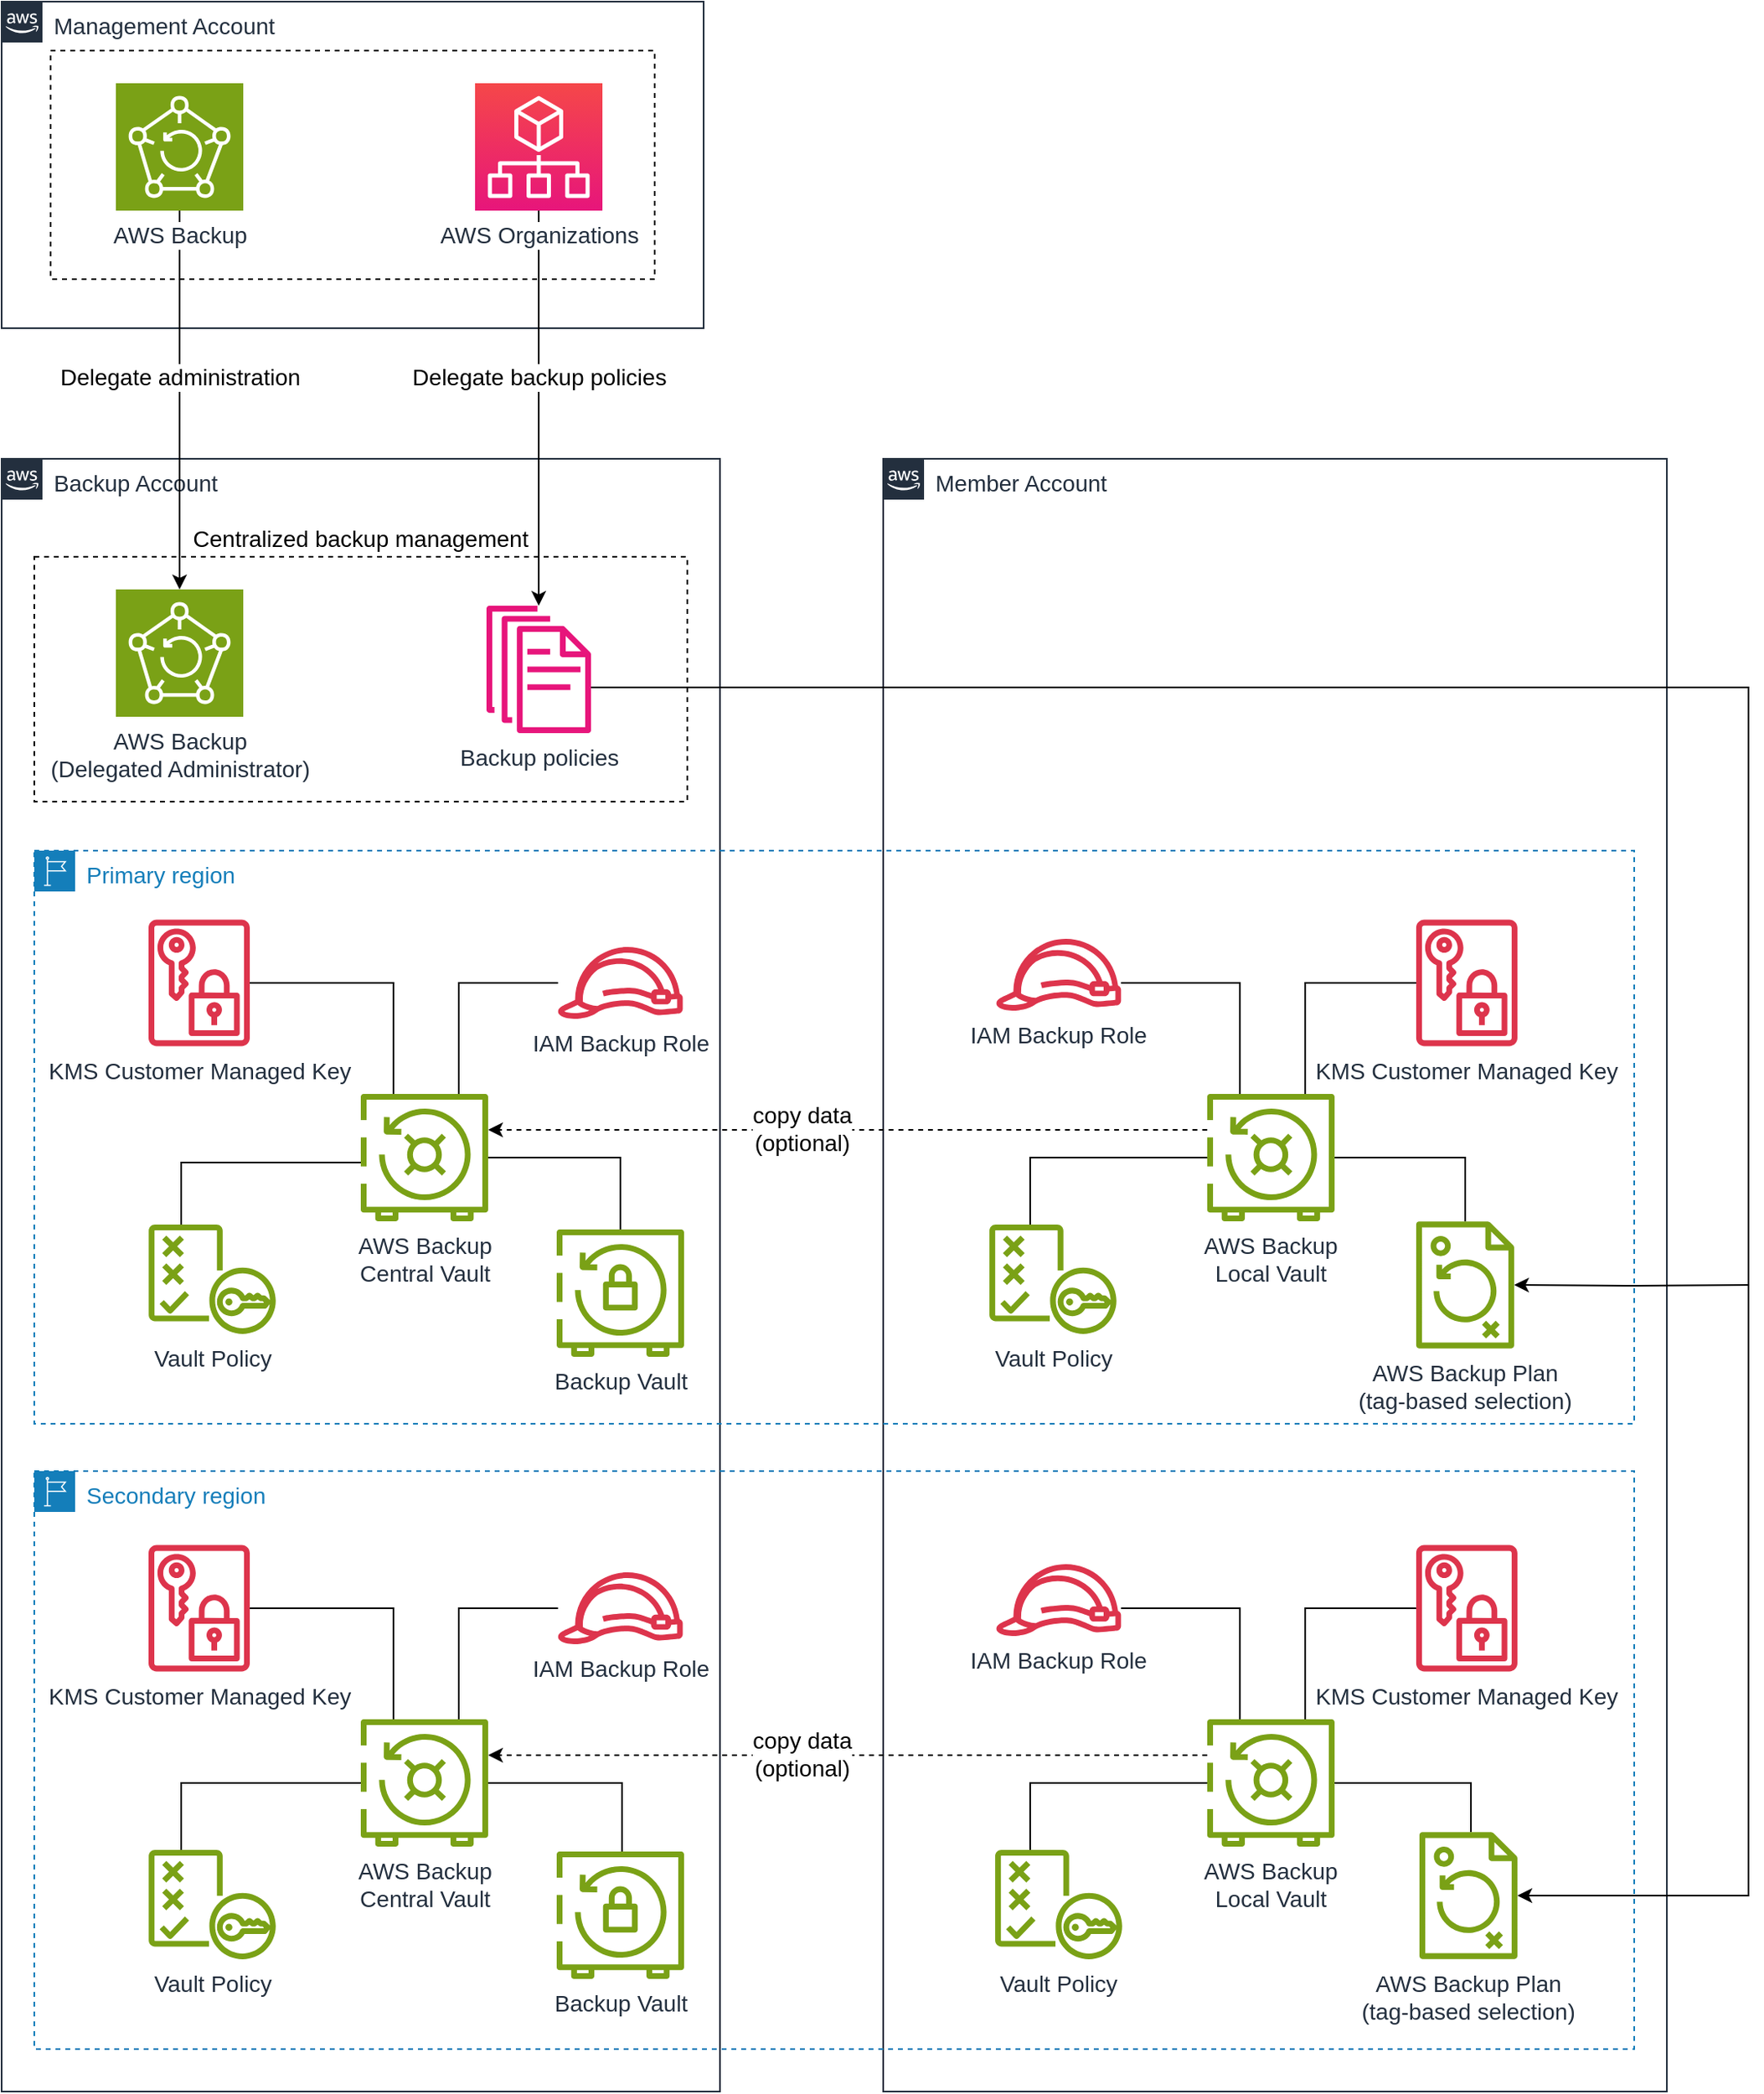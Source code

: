 <mxfile version="24.2.5" type="device">
  <diagram id="uTrvD8UDYwbEMfuhj46e" name="Page-1">
    <mxGraphModel dx="1434" dy="1254" grid="1" gridSize="10" guides="1" tooltips="1" connect="1" arrows="1" fold="1" page="0" pageScale="1" pageWidth="850" pageHeight="1100" math="0" shadow="0">
      <root>
        <mxCell id="0" />
        <mxCell id="1" parent="0" />
        <mxCell id="rybmFJq2nmyfAco3rUm7-1" value="Backup Account" style="points=[[0,0],[0.25,0],[0.5,0],[0.75,0],[1,0],[1,0.25],[1,0.5],[1,0.75],[1,1],[0.75,1],[0.5,1],[0.25,1],[0,1],[0,0.75],[0,0.5],[0,0.25]];outlineConnect=0;gradientColor=none;html=1;whiteSpace=wrap;fontSize=14;fontStyle=0;container=0;pointerEvents=0;collapsible=0;recursiveResize=0;shape=mxgraph.aws4.group;grIcon=mxgraph.aws4.group_aws_cloud_alt;strokeColor=#232F3E;fillColor=default;verticalAlign=top;align=left;spacingLeft=30;fontColor=#232F3E;dashed=0;" parent="1" vertex="1">
          <mxGeometry x="230" y="80" width="440" height="1000" as="geometry" />
        </mxCell>
        <mxCell id="jvovS7ngpg3Jv1XjrWg3-9" value="Centralized backup management" style="rounded=0;whiteSpace=wrap;html=1;labelBackgroundColor=default;labelBorderColor=none;strokeWidth=1;fontSize=14;fontColor=#000000;fillColor=none;dashed=1;labelPosition=center;verticalLabelPosition=top;align=center;verticalAlign=bottom;" parent="1" vertex="1">
          <mxGeometry x="250" y="140" width="400" height="150" as="geometry" />
        </mxCell>
        <mxCell id="rybmFJq2nmyfAco3rUm7-2" value="Member Account" style="points=[[0,0],[0.25,0],[0.5,0],[0.75,0],[1,0],[1,0.25],[1,0.5],[1,0.75],[1,1],[0.75,1],[0.5,1],[0.25,1],[0,1],[0,0.75],[0,0.5],[0,0.25]];outlineConnect=0;gradientColor=none;html=1;whiteSpace=wrap;fontSize=14;fontStyle=0;container=0;pointerEvents=0;collapsible=0;recursiveResize=0;shape=mxgraph.aws4.group;grIcon=mxgraph.aws4.group_aws_cloud_alt;strokeColor=#232F3E;fillColor=default;verticalAlign=top;align=left;spacingLeft=30;fontColor=#232F3E;dashed=0;labelBackgroundColor=default;" parent="1" vertex="1">
          <mxGeometry x="770" y="80" width="480" height="1000" as="geometry" />
        </mxCell>
        <mxCell id="rybmFJq2nmyfAco3rUm7-6" value="Management Account" style="points=[[0,0],[0.25,0],[0.5,0],[0.75,0],[1,0],[1,0.25],[1,0.5],[1,0.75],[1,1],[0.75,1],[0.5,1],[0.25,1],[0,1],[0,0.75],[0,0.5],[0,0.25]];outlineConnect=0;gradientColor=none;html=1;whiteSpace=wrap;fontSize=14;fontStyle=0;container=0;pointerEvents=0;collapsible=0;recursiveResize=0;shape=mxgraph.aws4.group;grIcon=mxgraph.aws4.group_aws_cloud_alt;strokeColor=#232F3E;fillColor=default;verticalAlign=top;align=left;spacingLeft=30;fontColor=#232F3E;dashed=0;" parent="1" vertex="1">
          <mxGeometry x="230" y="-200" width="430" height="200" as="geometry" />
        </mxCell>
        <mxCell id="rybmFJq2nmyfAco3rUm7-3" value="Primary region" style="points=[[0,0],[0.25,0],[0.5,0],[0.75,0],[1,0],[1,0.25],[1,0.5],[1,0.75],[1,1],[0.75,1],[0.5,1],[0.25,1],[0,1],[0,0.75],[0,0.5],[0,0.25]];outlineConnect=0;gradientColor=none;html=1;whiteSpace=wrap;fontSize=14;fontStyle=0;container=0;pointerEvents=0;collapsible=0;recursiveResize=0;shape=mxgraph.aws4.group;grIcon=mxgraph.aws4.group_region;strokeColor=#147EBA;fillColor=none;verticalAlign=top;align=left;spacingLeft=30;fontColor=#147EBA;dashed=1;" parent="1" vertex="1">
          <mxGeometry x="250" y="320" width="980" height="351" as="geometry" />
        </mxCell>
        <mxCell id="rybmFJq2nmyfAco3rUm7-45" style="edgeStyle=orthogonalEdgeStyle;rounded=0;orthogonalLoop=1;jettySize=auto;html=1;strokeWidth=1;endArrow=none;endFill=0;elbow=vertical;fontSize=14;" parent="1" source="rybmFJq2nmyfAco3rUm7-9" target="jvovS7ngpg3Jv1XjrWg3-2" edge="1">
          <mxGeometry relative="1" as="geometry">
            <Array as="points">
              <mxPoint x="609" y="508" />
            </Array>
            <mxPoint x="559" y="541" as="targetPoint" />
          </mxGeometry>
        </mxCell>
        <mxCell id="rybmFJq2nmyfAco3rUm7-9" value="AWS Backup&lt;br style=&quot;font-size: 14px;&quot;&gt;Central Vault" style="sketch=0;outlineConnect=0;fontColor=#232F3E;gradientColor=none;fillColor=#7AA116;strokeColor=none;dashed=0;verticalLabelPosition=bottom;verticalAlign=top;align=center;html=1;fontSize=14;fontStyle=0;aspect=fixed;pointerEvents=1;shape=mxgraph.aws4.backup_vault;labelBackgroundColor=default;" parent="1" vertex="1">
          <mxGeometry x="450" y="469" width="78" height="78" as="geometry" />
        </mxCell>
        <mxCell id="rybmFJq2nmyfAco3rUm7-32" style="edgeStyle=orthogonalEdgeStyle;rounded=0;orthogonalLoop=1;jettySize=auto;html=1;strokeWidth=1;endArrow=none;endFill=0;elbow=vertical;fontSize=14;" parent="1" source="rybmFJq2nmyfAco3rUm7-8" target="rybmFJq2nmyfAco3rUm7-17" edge="1">
          <mxGeometry relative="1" as="geometry">
            <Array as="points">
              <mxPoint x="1127" y="508" />
            </Array>
          </mxGeometry>
        </mxCell>
        <mxCell id="rybmFJq2nmyfAco3rUm7-8" value="AWS Backup Plan&lt;br style=&quot;font-size: 14px;&quot;&gt;(tag-based selection)" style="sketch=0;outlineConnect=0;fontColor=#232F3E;gradientColor=none;fillColor=#7AA116;strokeColor=none;dashed=0;verticalLabelPosition=bottom;verticalAlign=top;align=center;html=1;fontSize=14;fontStyle=0;aspect=fixed;pointerEvents=1;shape=mxgraph.aws4.backup_plan;" parent="1" vertex="1">
          <mxGeometry x="1096.46" y="547" width="60" height="78" as="geometry" />
        </mxCell>
        <mxCell id="rybmFJq2nmyfAco3rUm7-16" value="IAM Backup Role" style="sketch=0;outlineConnect=0;fontColor=#232F3E;gradientColor=none;fillColor=#DD344C;strokeColor=none;dashed=0;verticalLabelPosition=bottom;verticalAlign=top;align=center;html=1;fontSize=14;fontStyle=0;aspect=fixed;pointerEvents=1;shape=mxgraph.aws4.role;" parent="1" vertex="1">
          <mxGeometry x="838.46" y="374" width="78" height="44" as="geometry" />
        </mxCell>
        <mxCell id="rybmFJq2nmyfAco3rUm7-33" style="edgeStyle=orthogonalEdgeStyle;rounded=0;orthogonalLoop=1;jettySize=auto;html=1;strokeWidth=1;endArrow=none;endFill=0;elbow=vertical;fontSize=14;" parent="1" source="rybmFJq2nmyfAco3rUm7-17" target="rybmFJq2nmyfAco3rUm7-16" edge="1">
          <mxGeometry relative="1" as="geometry">
            <Array as="points">
              <mxPoint x="988.46" y="401" />
            </Array>
          </mxGeometry>
        </mxCell>
        <mxCell id="rybmFJq2nmyfAco3rUm7-37" style="edgeStyle=orthogonalEdgeStyle;rounded=0;orthogonalLoop=1;jettySize=auto;html=1;strokeWidth=1;endArrow=none;endFill=0;elbow=vertical;fontSize=14;" parent="1" edge="1">
          <mxGeometry relative="1" as="geometry">
            <mxPoint x="1007.503" y="470" as="sourcePoint" />
            <mxPoint x="1096.46" y="401.043" as="targetPoint" />
            <Array as="points">
              <mxPoint x="1028.46" y="470" />
              <mxPoint x="1028.46" y="401" />
            </Array>
          </mxGeometry>
        </mxCell>
        <mxCell id="rybmFJq2nmyfAco3rUm7-38" style="edgeStyle=orthogonalEdgeStyle;rounded=0;orthogonalLoop=1;jettySize=auto;html=1;strokeWidth=1;endArrow=none;endFill=0;elbow=vertical;fontSize=14;" parent="1" source="rybmFJq2nmyfAco3rUm7-17" target="rybmFJq2nmyfAco3rUm7-19" edge="1">
          <mxGeometry relative="1" as="geometry">
            <Array as="points">
              <mxPoint x="860" y="508" />
            </Array>
          </mxGeometry>
        </mxCell>
        <mxCell id="rybmFJq2nmyfAco3rUm7-52" style="edgeStyle=orthogonalEdgeStyle;rounded=0;orthogonalLoop=1;jettySize=auto;html=1;strokeWidth=1;fontColor=#000000;endArrow=classic;endFill=1;elbow=vertical;curved=1;dashed=1;fillColor=#dae8fc;strokeColor=#000000;fontSize=14;" parent="1" source="rybmFJq2nmyfAco3rUm7-17" target="rybmFJq2nmyfAco3rUm7-9" edge="1">
          <mxGeometry relative="1" as="geometry">
            <Array as="points">
              <mxPoint x="730" y="491" />
              <mxPoint x="730" y="491" />
            </Array>
          </mxGeometry>
        </mxCell>
        <mxCell id="rybmFJq2nmyfAco3rUm7-54" value="copy data&lt;br style=&quot;font-size: 14px;&quot;&gt;(optional)" style="edgeLabel;html=1;align=center;verticalAlign=middle;resizable=0;points=[];fontColor=#000000;fontSize=14;" parent="rybmFJq2nmyfAco3rUm7-52" vertex="1" connectable="0">
          <mxGeometry x="0.112" y="-1" relative="1" as="geometry">
            <mxPoint x="-4" as="offset" />
          </mxGeometry>
        </mxCell>
        <mxCell id="rybmFJq2nmyfAco3rUm7-17" value="AWS Backup&lt;br style=&quot;font-size: 14px;&quot;&gt;Local Vault" style="sketch=0;outlineConnect=0;fontColor=#232F3E;gradientColor=none;fillColor=#7AA116;strokeColor=none;dashed=0;verticalLabelPosition=bottom;verticalAlign=top;align=center;html=1;fontSize=14;fontStyle=0;aspect=fixed;pointerEvents=1;shape=mxgraph.aws4.backup_vault;" parent="1" vertex="1">
          <mxGeometry x="968.46" y="469" width="78" height="78" as="geometry" />
        </mxCell>
        <mxCell id="rybmFJq2nmyfAco3rUm7-19" value="Vault Policy" style="sketch=0;outlineConnect=0;fontColor=#232F3E;gradientColor=none;fillColor=#7AA116;strokeColor=none;dashed=0;verticalLabelPosition=bottom;verticalAlign=top;align=center;html=1;fontSize=14;fontStyle=0;pointerEvents=1;shape=mxgraph.aws4.policy;fontFamily=Helvetica;" parent="1" vertex="1">
          <mxGeometry x="834.96" y="549" width="78" height="67" as="geometry" />
        </mxCell>
        <mxCell id="rybmFJq2nmyfAco3rUm7-20" value="KMS Customer Managed Key" style="sketch=0;outlineConnect=0;fontColor=#232F3E;gradientColor=none;fillColor=#DD344C;strokeColor=none;dashed=0;verticalLabelPosition=bottom;verticalAlign=top;align=center;html=1;fontSize=14;fontStyle=0;aspect=fixed;pointerEvents=1;shape=mxgraph.aws4.data_encryption_key;" parent="1" vertex="1">
          <mxGeometry x="1096.46" y="362" width="62" height="78" as="geometry" />
        </mxCell>
        <mxCell id="rybmFJq2nmyfAco3rUm7-44" style="edgeStyle=orthogonalEdgeStyle;rounded=0;orthogonalLoop=1;jettySize=auto;html=1;strokeWidth=1;endArrow=none;endFill=0;elbow=vertical;fontSize=14;" parent="1" source="rybmFJq2nmyfAco3rUm7-39" target="rybmFJq2nmyfAco3rUm7-9" edge="1">
          <mxGeometry relative="1" as="geometry">
            <Array as="points">
              <mxPoint x="510" y="401" />
            </Array>
          </mxGeometry>
        </mxCell>
        <mxCell id="rybmFJq2nmyfAco3rUm7-39" value="IAM Backup Role" style="sketch=0;outlineConnect=0;fontColor=#232F3E;gradientColor=none;fillColor=#DD344C;strokeColor=none;dashed=0;verticalLabelPosition=bottom;verticalAlign=top;align=center;html=1;fontSize=14;fontStyle=0;aspect=fixed;pointerEvents=1;shape=mxgraph.aws4.role;" parent="1" vertex="1">
          <mxGeometry x="570" y="379" width="78" height="44" as="geometry" />
        </mxCell>
        <mxCell id="rybmFJq2nmyfAco3rUm7-43" style="edgeStyle=orthogonalEdgeStyle;rounded=0;orthogonalLoop=1;jettySize=auto;html=1;strokeWidth=1;endArrow=none;endFill=0;elbow=vertical;fontSize=14;" parent="1" source="rybmFJq2nmyfAco3rUm7-40" target="rybmFJq2nmyfAco3rUm7-9" edge="1">
          <mxGeometry relative="1" as="geometry">
            <Array as="points">
              <mxPoint x="470" y="401" />
            </Array>
          </mxGeometry>
        </mxCell>
        <mxCell id="rybmFJq2nmyfAco3rUm7-40" value="KMS&amp;nbsp;Customer Managed Key" style="sketch=0;outlineConnect=0;fontColor=#232F3E;gradientColor=none;fillColor=#DD344C;strokeColor=none;dashed=0;verticalLabelPosition=bottom;verticalAlign=top;align=center;html=1;fontSize=14;fontStyle=0;aspect=fixed;pointerEvents=1;shape=mxgraph.aws4.data_encryption_key;" parent="1" vertex="1">
          <mxGeometry x="320" y="362" width="62" height="78" as="geometry" />
        </mxCell>
        <mxCell id="rybmFJq2nmyfAco3rUm7-42" style="edgeStyle=orthogonalEdgeStyle;rounded=0;orthogonalLoop=1;jettySize=auto;html=1;strokeWidth=1;endArrow=none;endFill=0;elbow=vertical;fontSize=14;" parent="1" source="rybmFJq2nmyfAco3rUm7-41" target="rybmFJq2nmyfAco3rUm7-9" edge="1">
          <mxGeometry relative="1" as="geometry">
            <Array as="points">
              <mxPoint x="340" y="511" />
            </Array>
          </mxGeometry>
        </mxCell>
        <mxCell id="rybmFJq2nmyfAco3rUm7-41" value="Vault Policy" style="sketch=0;outlineConnect=0;fontColor=#232F3E;gradientColor=none;fillColor=#7AA116;strokeColor=none;dashed=0;verticalLabelPosition=bottom;verticalAlign=top;align=center;html=1;fontSize=14;fontStyle=0;pointerEvents=1;shape=mxgraph.aws4.policy;fontFamily=Helvetica;" parent="1" vertex="1">
          <mxGeometry x="320" y="549" width="78" height="67" as="geometry" />
        </mxCell>
        <mxCell id="rybmFJq2nmyfAco3rUm7-57" value="Secondary region" style="points=[[0,0],[0.25,0],[0.5,0],[0.75,0],[1,0],[1,0.25],[1,0.5],[1,0.75],[1,1],[0.75,1],[0.5,1],[0.25,1],[0,1],[0,0.75],[0,0.5],[0,0.25]];outlineConnect=0;gradientColor=none;html=1;whiteSpace=wrap;fontSize=14;fontStyle=0;container=0;pointerEvents=0;collapsible=0;recursiveResize=0;shape=mxgraph.aws4.group;grIcon=mxgraph.aws4.group_region;strokeColor=#147EBA;fillColor=none;verticalAlign=top;align=left;spacingLeft=30;fontColor=#147EBA;dashed=1;" parent="1" vertex="1">
          <mxGeometry x="250" y="700" width="980" height="354" as="geometry" />
        </mxCell>
        <mxCell id="rybmFJq2nmyfAco3rUm7-138" value="" style="rounded=0;whiteSpace=wrap;html=1;labelBackgroundColor=default;labelBorderColor=none;strokeWidth=1;fontSize=14;fontColor=#000000;fillColor=none;dashed=1;" parent="1" vertex="1">
          <mxGeometry x="260" y="-170" width="370" height="140" as="geometry" />
        </mxCell>
        <mxCell id="jvovS7ngpg3Jv1XjrWg3-13" style="edgeStyle=orthogonalEdgeStyle;rounded=0;orthogonalLoop=1;jettySize=auto;html=1;fontSize=14;" parent="1" source="rybmFJq2nmyfAco3rUm7-24" target="jvovS7ngpg3Jv1XjrWg3-8" edge="1">
          <mxGeometry relative="1" as="geometry" />
        </mxCell>
        <mxCell id="jvovS7ngpg3Jv1XjrWg3-15" value="Delegate backup policies" style="edgeLabel;html=1;align=center;verticalAlign=middle;resizable=0;points=[];fontSize=14;" parent="jvovS7ngpg3Jv1XjrWg3-13" vertex="1" connectable="0">
          <mxGeometry x="-0.181" y="1" relative="1" as="geometry">
            <mxPoint x="-1" y="3" as="offset" />
          </mxGeometry>
        </mxCell>
        <mxCell id="rybmFJq2nmyfAco3rUm7-60" style="edgeStyle=orthogonalEdgeStyle;rounded=0;orthogonalLoop=1;jettySize=auto;html=1;strokeWidth=1;endArrow=none;endFill=0;elbow=vertical;fontSize=14;" parent="1" source="rybmFJq2nmyfAco3rUm7-61" target="jvovS7ngpg3Jv1XjrWg3-1" edge="1">
          <mxGeometry relative="1" as="geometry">
            <Array as="points">
              <mxPoint x="610" y="891" />
            </Array>
            <mxPoint x="559" y="924" as="targetPoint" />
          </mxGeometry>
        </mxCell>
        <mxCell id="rybmFJq2nmyfAco3rUm7-61" value="AWS Backup&lt;br style=&quot;font-size: 14px;&quot;&gt;Central Vault" style="sketch=0;outlineConnect=0;fontColor=#232F3E;gradientColor=none;fillColor=#7AA116;strokeColor=none;dashed=0;verticalLabelPosition=bottom;verticalAlign=top;align=center;html=1;fontSize=14;fontStyle=0;aspect=fixed;pointerEvents=1;shape=mxgraph.aws4.backup_vault;labelBackgroundColor=default;" parent="1" vertex="1">
          <mxGeometry x="450" y="852" width="78" height="78" as="geometry" />
        </mxCell>
        <mxCell id="rybmFJq2nmyfAco3rUm7-62" style="edgeStyle=orthogonalEdgeStyle;rounded=0;orthogonalLoop=1;jettySize=auto;html=1;strokeWidth=1;endArrow=none;endFill=0;elbow=vertical;fontSize=14;" parent="1" source="rybmFJq2nmyfAco3rUm7-63" target="rybmFJq2nmyfAco3rUm7-74" edge="1">
          <mxGeometry relative="1" as="geometry">
            <Array as="points">
              <mxPoint x="1130" y="891" />
            </Array>
          </mxGeometry>
        </mxCell>
        <mxCell id="rybmFJq2nmyfAco3rUm7-63" value="AWS Backup Plan&lt;br style=&quot;font-size: 14px;&quot;&gt;(tag-based selection)" style="sketch=0;outlineConnect=0;fontColor=#232F3E;gradientColor=none;fillColor=#7AA116;strokeColor=none;dashed=0;verticalLabelPosition=bottom;verticalAlign=top;align=center;html=1;fontSize=14;fontStyle=0;aspect=fixed;pointerEvents=1;shape=mxgraph.aws4.backup_plan;" parent="1" vertex="1">
          <mxGeometry x="1098.46" y="921" width="60" height="78" as="geometry" />
        </mxCell>
        <mxCell id="rybmFJq2nmyfAco3rUm7-68" value="IAM Backup Role" style="sketch=0;outlineConnect=0;fontColor=#232F3E;gradientColor=none;fillColor=#DD344C;strokeColor=none;dashed=0;verticalLabelPosition=bottom;verticalAlign=top;align=center;html=1;fontSize=14;fontStyle=0;aspect=fixed;pointerEvents=1;shape=mxgraph.aws4.role;" parent="1" vertex="1">
          <mxGeometry x="838.46" y="757" width="78" height="44" as="geometry" />
        </mxCell>
        <mxCell id="rybmFJq2nmyfAco3rUm7-69" style="edgeStyle=orthogonalEdgeStyle;rounded=0;orthogonalLoop=1;jettySize=auto;html=1;strokeWidth=1;endArrow=none;endFill=0;elbow=vertical;fontSize=14;" parent="1" source="rybmFJq2nmyfAco3rUm7-74" target="rybmFJq2nmyfAco3rUm7-68" edge="1">
          <mxGeometry relative="1" as="geometry">
            <Array as="points">
              <mxPoint x="988.46" y="784" />
            </Array>
          </mxGeometry>
        </mxCell>
        <mxCell id="rybmFJq2nmyfAco3rUm7-70" style="edgeStyle=orthogonalEdgeStyle;rounded=0;orthogonalLoop=1;jettySize=auto;html=1;strokeWidth=1;endArrow=none;endFill=0;elbow=vertical;fontSize=14;" parent="1" edge="1">
          <mxGeometry relative="1" as="geometry">
            <mxPoint x="1007.503" y="853" as="sourcePoint" />
            <mxPoint x="1096.46" y="784.043" as="targetPoint" />
            <Array as="points">
              <mxPoint x="1028.46" y="853" />
              <mxPoint x="1028.46" y="784" />
            </Array>
          </mxGeometry>
        </mxCell>
        <mxCell id="rybmFJq2nmyfAco3rUm7-71" style="edgeStyle=orthogonalEdgeStyle;rounded=0;orthogonalLoop=1;jettySize=auto;html=1;strokeWidth=1;endArrow=none;endFill=0;elbow=vertical;fontSize=14;" parent="1" source="rybmFJq2nmyfAco3rUm7-74" target="rybmFJq2nmyfAco3rUm7-76" edge="1">
          <mxGeometry relative="1" as="geometry">
            <Array as="points">
              <mxPoint x="860" y="891" />
            </Array>
          </mxGeometry>
        </mxCell>
        <mxCell id="rybmFJq2nmyfAco3rUm7-72" style="edgeStyle=orthogonalEdgeStyle;rounded=0;orthogonalLoop=1;jettySize=auto;html=1;strokeWidth=1;fontColor=#000000;endArrow=classic;endFill=1;elbow=vertical;curved=1;dashed=1;fillColor=#dae8fc;strokeColor=#000000;fontSize=14;" parent="1" source="rybmFJq2nmyfAco3rUm7-74" target="rybmFJq2nmyfAco3rUm7-61" edge="1">
          <mxGeometry relative="1" as="geometry">
            <Array as="points">
              <mxPoint x="730" y="874" />
              <mxPoint x="730" y="874" />
            </Array>
          </mxGeometry>
        </mxCell>
        <mxCell id="rybmFJq2nmyfAco3rUm7-73" value="copy data&lt;br style=&quot;font-size: 14px;&quot;&gt;(optional)" style="edgeLabel;html=1;align=center;verticalAlign=middle;resizable=0;points=[];fontColor=#000000;fontSize=14;" parent="rybmFJq2nmyfAco3rUm7-72" vertex="1" connectable="0">
          <mxGeometry x="0.112" y="-1" relative="1" as="geometry">
            <mxPoint x="-4" as="offset" />
          </mxGeometry>
        </mxCell>
        <mxCell id="rybmFJq2nmyfAco3rUm7-74" value="AWS Backup&lt;br style=&quot;font-size: 14px;&quot;&gt;Local Vault" style="sketch=0;outlineConnect=0;fontColor=#232F3E;gradientColor=none;fillColor=#7AA116;strokeColor=none;dashed=0;verticalLabelPosition=bottom;verticalAlign=top;align=center;html=1;fontSize=14;fontStyle=0;aspect=fixed;pointerEvents=1;shape=mxgraph.aws4.backup_vault;" parent="1" vertex="1">
          <mxGeometry x="968.46" y="852" width="78" height="78" as="geometry" />
        </mxCell>
        <mxCell id="rybmFJq2nmyfAco3rUm7-76" value="Vault Policy" style="sketch=0;outlineConnect=0;fontColor=#232F3E;gradientColor=none;fillColor=#7AA116;strokeColor=none;dashed=0;verticalLabelPosition=bottom;verticalAlign=top;align=center;html=1;fontSize=14;fontStyle=0;pointerEvents=1;shape=mxgraph.aws4.policy;fontFamily=Helvetica;" parent="1" vertex="1">
          <mxGeometry x="838.46" y="932" width="78" height="67" as="geometry" />
        </mxCell>
        <mxCell id="rybmFJq2nmyfAco3rUm7-77" value="KMS&amp;nbsp;Customer Managed Key" style="sketch=0;outlineConnect=0;fontColor=#232F3E;gradientColor=none;fillColor=#DD344C;strokeColor=none;dashed=0;verticalLabelPosition=bottom;verticalAlign=top;align=center;html=1;fontSize=14;fontStyle=0;aspect=fixed;pointerEvents=1;shape=mxgraph.aws4.data_encryption_key;" parent="1" vertex="1">
          <mxGeometry x="1096.46" y="745" width="62" height="78" as="geometry" />
        </mxCell>
        <mxCell id="rybmFJq2nmyfAco3rUm7-78" style="edgeStyle=orthogonalEdgeStyle;rounded=0;orthogonalLoop=1;jettySize=auto;html=1;strokeWidth=1;endArrow=none;endFill=0;elbow=vertical;fontSize=14;" parent="1" source="rybmFJq2nmyfAco3rUm7-79" target="rybmFJq2nmyfAco3rUm7-61" edge="1">
          <mxGeometry relative="1" as="geometry">
            <Array as="points">
              <mxPoint x="510" y="784" />
            </Array>
          </mxGeometry>
        </mxCell>
        <mxCell id="rybmFJq2nmyfAco3rUm7-79" value="IAM Backup Role" style="sketch=0;outlineConnect=0;fontColor=#232F3E;gradientColor=none;fillColor=#DD344C;strokeColor=none;dashed=0;verticalLabelPosition=bottom;verticalAlign=top;align=center;html=1;fontSize=14;fontStyle=0;aspect=fixed;pointerEvents=1;shape=mxgraph.aws4.role;" parent="1" vertex="1">
          <mxGeometry x="570" y="762" width="78" height="44" as="geometry" />
        </mxCell>
        <mxCell id="rybmFJq2nmyfAco3rUm7-80" style="edgeStyle=orthogonalEdgeStyle;rounded=0;orthogonalLoop=1;jettySize=auto;html=1;strokeWidth=1;endArrow=none;endFill=0;elbow=vertical;fontSize=14;" parent="1" source="rybmFJq2nmyfAco3rUm7-81" target="rybmFJq2nmyfAco3rUm7-61" edge="1">
          <mxGeometry relative="1" as="geometry">
            <Array as="points">
              <mxPoint x="470" y="784" />
            </Array>
          </mxGeometry>
        </mxCell>
        <mxCell id="rybmFJq2nmyfAco3rUm7-81" value="KMS&amp;nbsp;Customer Managed Key" style="sketch=0;outlineConnect=0;fontColor=#232F3E;gradientColor=none;fillColor=#DD344C;strokeColor=none;dashed=0;verticalLabelPosition=bottom;verticalAlign=top;align=center;html=1;fontSize=14;fontStyle=0;aspect=fixed;pointerEvents=1;shape=mxgraph.aws4.data_encryption_key;" parent="1" vertex="1">
          <mxGeometry x="320" y="745" width="62" height="78" as="geometry" />
        </mxCell>
        <mxCell id="rybmFJq2nmyfAco3rUm7-82" style="edgeStyle=orthogonalEdgeStyle;rounded=0;orthogonalLoop=1;jettySize=auto;html=1;strokeWidth=1;endArrow=none;endFill=0;elbow=vertical;fontSize=14;" parent="1" source="rybmFJq2nmyfAco3rUm7-83" target="rybmFJq2nmyfAco3rUm7-61" edge="1">
          <mxGeometry relative="1" as="geometry">
            <Array as="points">
              <mxPoint x="340" y="891" />
            </Array>
          </mxGeometry>
        </mxCell>
        <mxCell id="rybmFJq2nmyfAco3rUm7-83" value="Vault Policy" style="sketch=0;outlineConnect=0;fontColor=#232F3E;gradientColor=none;fillColor=#7AA116;strokeColor=none;dashed=0;verticalLabelPosition=bottom;verticalAlign=top;align=center;html=1;fontSize=14;fontStyle=0;pointerEvents=1;shape=mxgraph.aws4.policy;fontFamily=Helvetica;" parent="1" vertex="1">
          <mxGeometry x="320" y="932" width="78" height="67" as="geometry" />
        </mxCell>
        <mxCell id="jvovS7ngpg3Jv1XjrWg3-1" value="Backup Vault" style="sketch=0;outlineConnect=0;fontColor=#232F3E;gradientColor=none;fillColor=#7AA116;strokeColor=none;dashed=0;verticalLabelPosition=bottom;verticalAlign=top;align=center;html=1;fontSize=14;fontStyle=0;aspect=fixed;pointerEvents=1;shape=mxgraph.aws4.aws_backup_vault_lock;" parent="1" vertex="1">
          <mxGeometry x="570" y="933" width="78" height="78" as="geometry" />
        </mxCell>
        <mxCell id="jvovS7ngpg3Jv1XjrWg3-2" value="Backup Vault" style="sketch=0;outlineConnect=0;fontColor=#232F3E;gradientColor=none;fillColor=#7AA116;strokeColor=none;dashed=0;verticalLabelPosition=bottom;verticalAlign=top;align=center;html=1;fontSize=14;fontStyle=0;aspect=fixed;pointerEvents=1;shape=mxgraph.aws4.aws_backup_vault_lock;" parent="1" vertex="1">
          <mxGeometry x="570" y="552" width="78" height="78" as="geometry" />
        </mxCell>
        <mxCell id="rybmFJq2nmyfAco3rUm7-139" style="edgeStyle=orthogonalEdgeStyle;shape=connector;rounded=0;orthogonalLoop=1;jettySize=auto;html=1;labelBackgroundColor=default;strokeColor=#000000;strokeWidth=1;fontFamily=Helvetica;fontSize=14;fontColor=default;endArrow=classic;endFill=1;fillColor=#d5e8d4;elbow=vertical;align=center;verticalAlign=middle;startArrow=none;" parent="1" source="jvovS7ngpg3Jv1XjrWg3-8" target="rybmFJq2nmyfAco3rUm7-63" edge="1">
          <mxGeometry relative="1" as="geometry">
            <Array as="points">
              <mxPoint x="1300" y="220" />
              <mxPoint x="1300" y="960" />
            </Array>
            <mxPoint x="972.964" y="-146.429" as="sourcePoint" />
          </mxGeometry>
        </mxCell>
        <mxCell id="rybmFJq2nmyfAco3rUm7-34" style="edgeStyle=orthogonalEdgeStyle;rounded=0;orthogonalLoop=1;jettySize=auto;html=1;strokeWidth=1;endArrow=classic;endFill=1;elbow=vertical;fillColor=#d5e8d4;strokeColor=#000000;startArrow=none;fontSize=14;" parent="1" target="rybmFJq2nmyfAco3rUm7-8" edge="1">
          <mxGeometry relative="1" as="geometry">
            <mxPoint x="1300" y="586" as="sourcePoint" />
          </mxGeometry>
        </mxCell>
        <mxCell id="jvovS7ngpg3Jv1XjrWg3-12" style="edgeStyle=orthogonalEdgeStyle;rounded=0;orthogonalLoop=1;jettySize=auto;html=1;fontSize=14;" parent="1" source="jvovS7ngpg3Jv1XjrWg3-5" target="jvovS7ngpg3Jv1XjrWg3-6" edge="1">
          <mxGeometry relative="1" as="geometry" />
        </mxCell>
        <mxCell id="jvovS7ngpg3Jv1XjrWg3-14" value="Delegate administration" style="edgeLabel;html=1;align=center;verticalAlign=middle;resizable=0;points=[];fontSize=14;" parent="jvovS7ngpg3Jv1XjrWg3-12" vertex="1" connectable="0">
          <mxGeometry x="-0.096" y="-1" relative="1" as="geometry">
            <mxPoint x="1" y="-3" as="offset" />
          </mxGeometry>
        </mxCell>
        <mxCell id="jvovS7ngpg3Jv1XjrWg3-6" value="AWS Backup&lt;br style=&quot;font-size: 14px;&quot;&gt;(Delegated Administrator)" style="sketch=0;points=[[0,0,0],[0.25,0,0],[0.5,0,0],[0.75,0,0],[1,0,0],[0,1,0],[0.25,1,0],[0.5,1,0],[0.75,1,0],[1,1,0],[0,0.25,0],[0,0.5,0],[0,0.75,0],[1,0.25,0],[1,0.5,0],[1,0.75,0]];outlineConnect=0;fontColor=#232F3E;fillColor=#7AA116;strokeColor=#ffffff;dashed=0;verticalLabelPosition=bottom;verticalAlign=top;align=center;html=1;fontSize=14;fontStyle=0;aspect=fixed;shape=mxgraph.aws4.resourceIcon;resIcon=mxgraph.aws4.backup;" parent="1" vertex="1">
          <mxGeometry x="300" y="160" width="78" height="78" as="geometry" />
        </mxCell>
        <mxCell id="jvovS7ngpg3Jv1XjrWg3-8" value="Backup policies" style="sketch=0;outlineConnect=0;fontColor=#232F3E;gradientColor=none;fillColor=#E7157B;strokeColor=none;dashed=0;verticalLabelPosition=bottom;verticalAlign=top;align=center;html=1;fontSize=14;fontStyle=0;aspect=fixed;pointerEvents=1;shape=mxgraph.aws4.documents;" parent="1" vertex="1">
          <mxGeometry x="527" y="170" width="64" height="78" as="geometry" />
        </mxCell>
        <mxCell id="jvovS7ngpg3Jv1XjrWg3-5" value="AWS Backup" style="sketch=0;points=[[0,0,0],[0.25,0,0],[0.5,0,0],[0.75,0,0],[1,0,0],[0,1,0],[0.25,1,0],[0.5,1,0],[0.75,1,0],[1,1,0],[0,0.25,0],[0,0.5,0],[0,0.75,0],[1,0.25,0],[1,0.5,0],[1,0.75,0]];outlineConnect=0;fontColor=#232F3E;fillColor=#7AA116;strokeColor=#ffffff;dashed=0;verticalLabelPosition=bottom;verticalAlign=top;align=center;html=1;fontSize=14;fontStyle=0;aspect=fixed;shape=mxgraph.aws4.resourceIcon;resIcon=mxgraph.aws4.backup;labelBackgroundColor=default;" parent="1" vertex="1">
          <mxGeometry x="300" y="-150" width="78" height="78" as="geometry" />
        </mxCell>
        <mxCell id="rybmFJq2nmyfAco3rUm7-24" value="AWS Organizations" style="sketch=0;outlineConnect=0;fontColor=#232F3E;gradientColor=#F54749;gradientDirection=north;fillColor=#E7157B;strokeColor=#ffffff;dashed=0;verticalLabelPosition=bottom;verticalAlign=top;align=center;html=1;fontSize=14;fontStyle=0;aspect=fixed;shape=mxgraph.aws4.resourceIcon;resIcon=mxgraph.aws4.organizations;points=[[0,0,0],[0.25,0,0],[0.5,0,0],[0.75,0,0],[1,0,0],[0,1,0],[0.25,1,0],[0.5,1,0],[0.75,1,0],[1,1,0],[0,0.25,0],[0,0.5,0],[0,0.75,0],[1,0.25,0],[1,0.5,0],[1,0.75,0]];labelBackgroundColor=default;" parent="1" vertex="1">
          <mxGeometry x="520" y="-150" width="78" height="78" as="geometry" />
        </mxCell>
      </root>
    </mxGraphModel>
  </diagram>
</mxfile>
